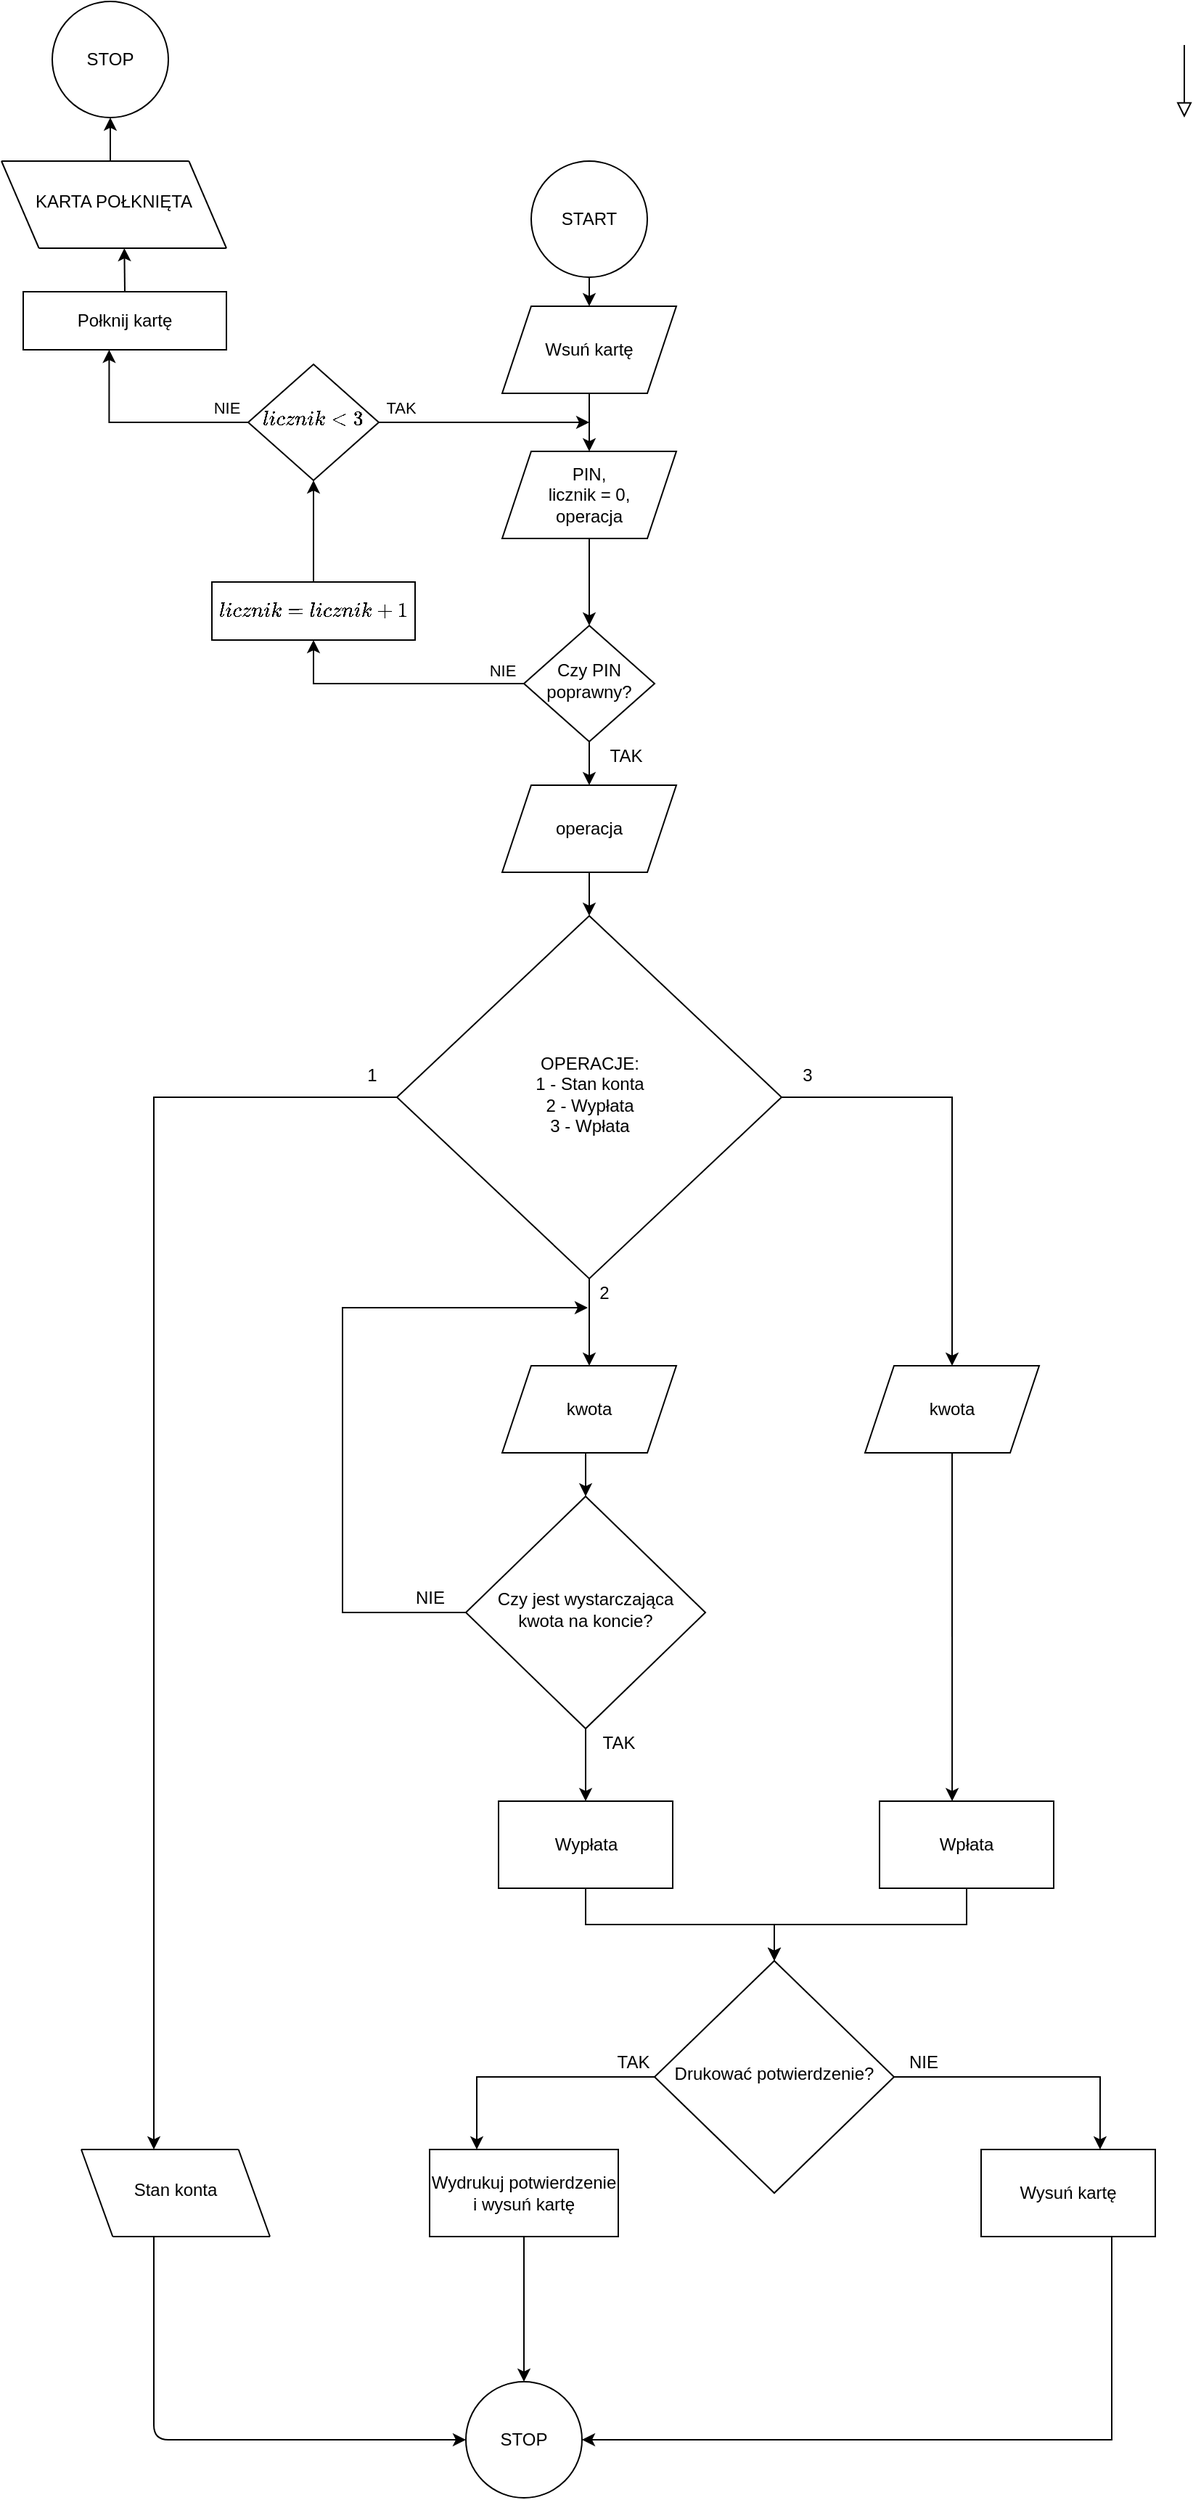 <mxfile version="13.6.2" type="device"><diagram id="UO1Y2RZHnStxMxTwgqJQ" name="Page-1"><mxGraphModel dx="2999" dy="2801" grid="1" gridSize="10" guides="1" tooltips="1" connect="1" arrows="1" fold="1" page="1" pageScale="1" pageWidth="827" pageHeight="1169" math="1" shadow="0"><root><mxCell id="0"/><mxCell id="1" parent="0"/><mxCell id="MSO-Qo9cPVd4WaVFC8CY-1" value="" style="rounded=0;html=1;jettySize=auto;orthogonalLoop=1;fontSize=11;endArrow=block;endFill=0;endSize=8;strokeWidth=1;shadow=0;labelBackgroundColor=none;edgeStyle=orthogonalEdgeStyle;" parent="1" edge="1"><mxGeometry relative="1" as="geometry"><mxPoint x="790" y="10" as="sourcePoint"/><mxPoint x="790" y="60" as="targetPoint"/></mxGeometry></mxCell><mxCell id="MSO-Qo9cPVd4WaVFC8CY-3" value="STOP" style="ellipse;whiteSpace=wrap;html=1;" parent="1" vertex="1"><mxGeometry x="10" y="-20" width="80" height="80" as="geometry"/></mxCell><mxCell id="ggAg9s7hbgKpmedS8Edc-10" style="edgeStyle=orthogonalEdgeStyle;rounded=0;orthogonalLoop=1;jettySize=auto;html=1;exitX=0;exitY=0.5;exitDx=0;exitDy=0;entryX=0.5;entryY=1;entryDx=0;entryDy=0;" edge="1" parent="1" source="MSO-Qo9cPVd4WaVFC8CY-4" target="MSO-Qo9cPVd4WaVFC8CY-5"><mxGeometry relative="1" as="geometry"><mxPoint x="190" y="450" as="targetPoint"/></mxGeometry></mxCell><mxCell id="ggAg9s7hbgKpmedS8Edc-28" value="NIE" style="edgeLabel;html=1;align=center;verticalAlign=middle;resizable=0;points=[];" vertex="1" connectable="0" parent="ggAg9s7hbgKpmedS8Edc-10"><mxGeometry x="0.693" y="-135" relative="1" as="geometry"><mxPoint x="-5" y="-6.67" as="offset"/></mxGeometry></mxCell><mxCell id="ggAg9s7hbgKpmedS8Edc-34" style="edgeStyle=orthogonalEdgeStyle;rounded=0;orthogonalLoop=1;jettySize=auto;html=1;exitX=0.5;exitY=1;exitDx=0;exitDy=0;entryX=0.5;entryY=0;entryDx=0;entryDy=0;" edge="1" parent="1" source="MSO-Qo9cPVd4WaVFC8CY-4" target="ggAg9s7hbgKpmedS8Edc-33"><mxGeometry relative="1" as="geometry"/></mxCell><mxCell id="MSO-Qo9cPVd4WaVFC8CY-4" value="Czy PIN poprawny?" style="rhombus;whiteSpace=wrap;html=1;shadow=0;fontFamily=Helvetica;fontSize=12;align=center;strokeWidth=1;spacing=6;spacingTop=-4;" parent="1" vertex="1"><mxGeometry x="335" y="410" width="90" height="80" as="geometry"/></mxCell><mxCell id="ggAg9s7hbgKpmedS8Edc-15" style="edgeStyle=orthogonalEdgeStyle;rounded=0;orthogonalLoop=1;jettySize=auto;html=1;exitX=0.5;exitY=0;exitDx=0;exitDy=0;entryX=0.5;entryY=1;entryDx=0;entryDy=0;" edge="1" parent="1" source="MSO-Qo9cPVd4WaVFC8CY-5" target="ggAg9s7hbgKpmedS8Edc-11"><mxGeometry relative="1" as="geometry"/></mxCell><mxCell id="MSO-Qo9cPVd4WaVFC8CY-5" value="`licznik = licznik + 1&lt;br&gt;`" style="rounded=0;whiteSpace=wrap;html=1;" parent="1" vertex="1"><mxGeometry x="120" y="380" width="140" height="40" as="geometry"/></mxCell><mxCell id="ggAg9s7hbgKpmedS8Edc-8" style="edgeStyle=orthogonalEdgeStyle;rounded=0;orthogonalLoop=1;jettySize=auto;html=1;exitX=0.5;exitY=1;exitDx=0;exitDy=0;entryX=0.5;entryY=0;entryDx=0;entryDy=0;" edge="1" parent="1" source="MSO-Qo9cPVd4WaVFC8CY-6" target="ggAg9s7hbgKpmedS8Edc-6"><mxGeometry relative="1" as="geometry"/></mxCell><mxCell id="MSO-Qo9cPVd4WaVFC8CY-6" value="Wsuń kartę" style="shape=parallelogram;perimeter=parallelogramPerimeter;whiteSpace=wrap;html=1;fixedSize=1;" parent="1" vertex="1"><mxGeometry x="320" y="190" width="120" height="60" as="geometry"/></mxCell><mxCell id="ggAg9s7hbgKpmedS8Edc-7" style="edgeStyle=orthogonalEdgeStyle;rounded=0;orthogonalLoop=1;jettySize=auto;html=1;exitX=0.5;exitY=1;exitDx=0;exitDy=0;entryX=0.5;entryY=0;entryDx=0;entryDy=0;" edge="1" parent="1" source="ggAg9s7hbgKpmedS8Edc-1" target="MSO-Qo9cPVd4WaVFC8CY-6"><mxGeometry relative="1" as="geometry"/></mxCell><mxCell id="ggAg9s7hbgKpmedS8Edc-1" value="START" style="ellipse;whiteSpace=wrap;html=1;" vertex="1" parent="1"><mxGeometry x="340" y="90" width="80" height="80" as="geometry"/></mxCell><mxCell id="ggAg9s7hbgKpmedS8Edc-36" style="edgeStyle=orthogonalEdgeStyle;rounded=0;orthogonalLoop=1;jettySize=auto;html=1;exitX=0;exitY=0.5;exitDx=0;exitDy=0;" edge="1" parent="1" source="ggAg9s7hbgKpmedS8Edc-5"><mxGeometry relative="1" as="geometry"><mxPoint x="80" y="1460" as="targetPoint"/><Array as="points"><mxPoint x="80" y="735"/></Array></mxGeometry></mxCell><mxCell id="ggAg9s7hbgKpmedS8Edc-43" style="edgeStyle=orthogonalEdgeStyle;rounded=0;orthogonalLoop=1;jettySize=auto;html=1;exitX=0.5;exitY=1;exitDx=0;exitDy=0;entryX=0.5;entryY=0;entryDx=0;entryDy=0;" edge="1" parent="1" source="ggAg9s7hbgKpmedS8Edc-5" target="ggAg9s7hbgKpmedS8Edc-45"><mxGeometry relative="1" as="geometry"><mxPoint x="380" y="910" as="targetPoint"/></mxGeometry></mxCell><mxCell id="ggAg9s7hbgKpmedS8Edc-66" style="edgeStyle=orthogonalEdgeStyle;rounded=0;orthogonalLoop=1;jettySize=auto;html=1;exitX=1;exitY=0.5;exitDx=0;exitDy=0;entryX=0.5;entryY=0;entryDx=0;entryDy=0;" edge="1" parent="1" source="ggAg9s7hbgKpmedS8Edc-5" target="ggAg9s7hbgKpmedS8Edc-65"><mxGeometry relative="1" as="geometry"/></mxCell><mxCell id="ggAg9s7hbgKpmedS8Edc-5" value="OPERACJE:&lt;br&gt;1 - Stan konta&lt;br&gt;2 - Wypłata&lt;br&gt;3 - Wpłata" style="rhombus;whiteSpace=wrap;html=1;shadow=0;fontFamily=Helvetica;fontSize=12;align=center;strokeWidth=1;spacing=6;spacingTop=-4;" vertex="1" parent="1"><mxGeometry x="247.5" y="610" width="265" height="250" as="geometry"/></mxCell><mxCell id="ggAg9s7hbgKpmedS8Edc-9" style="edgeStyle=orthogonalEdgeStyle;rounded=0;orthogonalLoop=1;jettySize=auto;html=1;exitX=0.5;exitY=1;exitDx=0;exitDy=0;entryX=0.5;entryY=0;entryDx=0;entryDy=0;" edge="1" parent="1" source="ggAg9s7hbgKpmedS8Edc-6" target="MSO-Qo9cPVd4WaVFC8CY-4"><mxGeometry relative="1" as="geometry"/></mxCell><mxCell id="ggAg9s7hbgKpmedS8Edc-6" value="PIN,&lt;br&gt;licznik = 0,&lt;br&gt;operacja" style="shape=parallelogram;perimeter=parallelogramPerimeter;whiteSpace=wrap;html=1;fixedSize=1;fontStyle=0" vertex="1" parent="1"><mxGeometry x="320" y="290" width="120" height="60" as="geometry"/></mxCell><mxCell id="ggAg9s7hbgKpmedS8Edc-12" style="edgeStyle=orthogonalEdgeStyle;rounded=0;orthogonalLoop=1;jettySize=auto;html=1;" edge="1" parent="1" source="ggAg9s7hbgKpmedS8Edc-11"><mxGeometry relative="1" as="geometry"><mxPoint x="380" y="270" as="targetPoint"/></mxGeometry></mxCell><mxCell id="ggAg9s7hbgKpmedS8Edc-13" value="TAK" style="edgeLabel;html=1;align=center;verticalAlign=middle;resizable=0;points=[];" vertex="1" connectable="0" parent="ggAg9s7hbgKpmedS8Edc-12"><mxGeometry x="-0.874" y="3" relative="1" as="geometry"><mxPoint x="5.83" y="-7" as="offset"/></mxGeometry></mxCell><mxCell id="ggAg9s7hbgKpmedS8Edc-19" style="edgeStyle=orthogonalEdgeStyle;rounded=0;orthogonalLoop=1;jettySize=auto;html=1;entryX=0.423;entryY=1;entryDx=0;entryDy=0;entryPerimeter=0;" edge="1" parent="1" source="ggAg9s7hbgKpmedS8Edc-11" target="ggAg9s7hbgKpmedS8Edc-18"><mxGeometry relative="1" as="geometry"/></mxCell><mxCell id="ggAg9s7hbgKpmedS8Edc-20" value="NIE" style="edgeLabel;html=1;align=center;verticalAlign=middle;resizable=0;points=[];" vertex="1" connectable="0" parent="ggAg9s7hbgKpmedS8Edc-19"><mxGeometry x="-0.755" y="-2" relative="1" as="geometry"><mxPoint x="2.5" y="-8" as="offset"/></mxGeometry></mxCell><mxCell id="ggAg9s7hbgKpmedS8Edc-11" value="`licznik&amp;lt;3`" style="rhombus;whiteSpace=wrap;html=1;shadow=0;fontFamily=Helvetica;fontSize=12;align=center;strokeWidth=1;spacing=6;spacingTop=-4;" vertex="1" parent="1"><mxGeometry x="145" y="230" width="90" height="80" as="geometry"/></mxCell><mxCell id="ggAg9s7hbgKpmedS8Edc-16" value="STOP" style="ellipse;whiteSpace=wrap;html=1;" vertex="1" parent="1"><mxGeometry x="295" y="1620" width="80" height="80" as="geometry"/></mxCell><mxCell id="ggAg9s7hbgKpmedS8Edc-26" style="edgeStyle=orthogonalEdgeStyle;rounded=0;orthogonalLoop=1;jettySize=auto;html=1;exitX=0.5;exitY=0;exitDx=0;exitDy=0;" edge="1" parent="1" source="ggAg9s7hbgKpmedS8Edc-18"><mxGeometry relative="1" as="geometry"><mxPoint x="59.667" y="150.0" as="targetPoint"/></mxGeometry></mxCell><mxCell id="ggAg9s7hbgKpmedS8Edc-18" value="Połknij kartę" style="rounded=0;whiteSpace=wrap;html=1;" vertex="1" parent="1"><mxGeometry x="-10" y="180" width="140" height="40" as="geometry"/></mxCell><mxCell id="ggAg9s7hbgKpmedS8Edc-21" value="&#10;KARTA POŁKNIĘTA" style="group;fillColor=#ffffff;align=center;" vertex="1" connectable="0" parent="1"><mxGeometry x="-25" y="90" width="155" height="60" as="geometry"/></mxCell><mxCell id="ggAg9s7hbgKpmedS8Edc-22" value="" style="endArrow=none;html=1;" edge="1" parent="ggAg9s7hbgKpmedS8Edc-21"><mxGeometry width="50" height="50" relative="1" as="geometry"><mxPoint x="155" y="60.0" as="sourcePoint"/><mxPoint x="25.833" y="60.0" as="targetPoint"/></mxGeometry></mxCell><mxCell id="ggAg9s7hbgKpmedS8Edc-23" value="" style="endArrow=none;html=1;entryX=0;entryY=1;entryDx=0;entryDy=0;" edge="1" parent="ggAg9s7hbgKpmedS8Edc-21"><mxGeometry width="50" height="50" relative="1" as="geometry"><mxPoint x="155" y="60.0" as="sourcePoint"/><mxPoint x="129.167" as="targetPoint"/></mxGeometry></mxCell><mxCell id="ggAg9s7hbgKpmedS8Edc-24" value="" style="endArrow=none;html=1;entryX=0;entryY=1;entryDx=0;entryDy=0;" edge="1" parent="ggAg9s7hbgKpmedS8Edc-21"><mxGeometry width="50" height="50" relative="1" as="geometry"><mxPoint x="25.833" y="60.0" as="sourcePoint"/><mxPoint as="targetPoint"/></mxGeometry></mxCell><mxCell id="ggAg9s7hbgKpmedS8Edc-25" value="" style="endArrow=none;html=1;" edge="1" parent="ggAg9s7hbgKpmedS8Edc-21"><mxGeometry width="50" height="50" relative="1" as="geometry"><mxPoint x="129.167" as="sourcePoint"/><mxPoint as="targetPoint"/></mxGeometry></mxCell><mxCell id="ggAg9s7hbgKpmedS8Edc-27" value="" style="endArrow=classic;html=1;entryX=0.5;entryY=1;entryDx=0;entryDy=0;" edge="1" parent="1" target="MSO-Qo9cPVd4WaVFC8CY-3"><mxGeometry width="50" height="50" relative="1" as="geometry"><mxPoint x="50" y="90" as="sourcePoint"/><mxPoint x="430" y="190" as="targetPoint"/></mxGeometry></mxCell><mxCell id="ggAg9s7hbgKpmedS8Edc-31" value="TAK" style="text;html=1;align=center;verticalAlign=middle;resizable=0;points=[];autosize=1;" vertex="1" parent="1"><mxGeometry x="385" y="490" width="40" height="20" as="geometry"/></mxCell><mxCell id="ggAg9s7hbgKpmedS8Edc-35" style="edgeStyle=orthogonalEdgeStyle;rounded=0;orthogonalLoop=1;jettySize=auto;html=1;exitX=0.5;exitY=1;exitDx=0;exitDy=0;entryX=0.5;entryY=0;entryDx=0;entryDy=0;" edge="1" parent="1" source="ggAg9s7hbgKpmedS8Edc-33" target="ggAg9s7hbgKpmedS8Edc-5"><mxGeometry relative="1" as="geometry"/></mxCell><mxCell id="ggAg9s7hbgKpmedS8Edc-33" value="operacja" style="shape=parallelogram;perimeter=parallelogramPerimeter;whiteSpace=wrap;html=1;fixedSize=1;fontStyle=0" vertex="1" parent="1"><mxGeometry x="320" y="520" width="120" height="60" as="geometry"/></mxCell><mxCell id="ggAg9s7hbgKpmedS8Edc-37" value="&#10;Stan konta" style="group;fillColor=#ffffff;align=center;" vertex="1" connectable="0" parent="1"><mxGeometry x="30" y="1460" width="130" height="60" as="geometry"/></mxCell><mxCell id="ggAg9s7hbgKpmedS8Edc-38" value="" style="endArrow=none;html=1;" edge="1" parent="ggAg9s7hbgKpmedS8Edc-37"><mxGeometry width="50" height="50" relative="1" as="geometry"><mxPoint x="130" y="60.0" as="sourcePoint"/><mxPoint x="21.667" y="60.0" as="targetPoint"/></mxGeometry></mxCell><mxCell id="ggAg9s7hbgKpmedS8Edc-39" value="" style="endArrow=none;html=1;entryX=0;entryY=1;entryDx=0;entryDy=0;" edge="1" parent="ggAg9s7hbgKpmedS8Edc-37"><mxGeometry width="50" height="50" relative="1" as="geometry"><mxPoint x="130" y="60.0" as="sourcePoint"/><mxPoint x="108.333" as="targetPoint"/></mxGeometry></mxCell><mxCell id="ggAg9s7hbgKpmedS8Edc-40" value="" style="endArrow=none;html=1;entryX=0;entryY=1;entryDx=0;entryDy=0;" edge="1" parent="ggAg9s7hbgKpmedS8Edc-37"><mxGeometry width="50" height="50" relative="1" as="geometry"><mxPoint x="21.667" y="60.0" as="sourcePoint"/><mxPoint as="targetPoint"/></mxGeometry></mxCell><mxCell id="ggAg9s7hbgKpmedS8Edc-41" value="" style="endArrow=none;html=1;" edge="1" parent="ggAg9s7hbgKpmedS8Edc-37"><mxGeometry width="50" height="50" relative="1" as="geometry"><mxPoint x="108.333" as="sourcePoint"/><mxPoint as="targetPoint"/></mxGeometry></mxCell><mxCell id="ggAg9s7hbgKpmedS8Edc-42" value="1" style="text;html=1;align=center;verticalAlign=middle;resizable=0;points=[];autosize=1;" vertex="1" parent="1"><mxGeometry x="220" y="710" width="20" height="20" as="geometry"/></mxCell><mxCell id="ggAg9s7hbgKpmedS8Edc-44" value="2" style="text;html=1;align=center;verticalAlign=middle;resizable=0;points=[];autosize=1;" vertex="1" parent="1"><mxGeometry x="380" y="860" width="20" height="20" as="geometry"/></mxCell><mxCell id="ggAg9s7hbgKpmedS8Edc-47" style="edgeStyle=orthogonalEdgeStyle;rounded=0;orthogonalLoop=1;jettySize=auto;html=1;exitX=0.5;exitY=1;exitDx=0;exitDy=0;entryX=0.5;entryY=0;entryDx=0;entryDy=0;" edge="1" parent="1" source="ggAg9s7hbgKpmedS8Edc-45" target="ggAg9s7hbgKpmedS8Edc-46"><mxGeometry relative="1" as="geometry"/></mxCell><mxCell id="ggAg9s7hbgKpmedS8Edc-45" value="kwota" style="shape=parallelogram;perimeter=parallelogramPerimeter;whiteSpace=wrap;html=1;fixedSize=1;fontStyle=0" vertex="1" parent="1"><mxGeometry x="320" y="920" width="120" height="60" as="geometry"/></mxCell><mxCell id="ggAg9s7hbgKpmedS8Edc-48" style="edgeStyle=orthogonalEdgeStyle;rounded=0;orthogonalLoop=1;jettySize=auto;html=1;entryX=-0.05;entryY=1;entryDx=0;entryDy=0;entryPerimeter=0;" edge="1" parent="1" source="ggAg9s7hbgKpmedS8Edc-46" target="ggAg9s7hbgKpmedS8Edc-44"><mxGeometry relative="1" as="geometry"><mxPoint x="230" y="880" as="targetPoint"/><Array as="points"><mxPoint x="210" y="1090"/><mxPoint x="210" y="880"/></Array></mxGeometry></mxCell><mxCell id="ggAg9s7hbgKpmedS8Edc-50" style="edgeStyle=orthogonalEdgeStyle;rounded=0;orthogonalLoop=1;jettySize=auto;html=1;exitX=0.5;exitY=1;exitDx=0;exitDy=0;entryX=0.5;entryY=0;entryDx=0;entryDy=0;" edge="1" parent="1" source="ggAg9s7hbgKpmedS8Edc-46" target="ggAg9s7hbgKpmedS8Edc-57"><mxGeometry relative="1" as="geometry"><mxPoint x="378" y="1220" as="targetPoint"/></mxGeometry></mxCell><mxCell id="ggAg9s7hbgKpmedS8Edc-46" value="Czy jest wystarczająca kwota na koncie?" style="rhombus;whiteSpace=wrap;html=1;shadow=0;fontFamily=Helvetica;fontSize=12;align=center;strokeWidth=1;spacing=6;spacingTop=-4;" vertex="1" parent="1"><mxGeometry x="295" y="1010" width="165" height="160" as="geometry"/></mxCell><mxCell id="ggAg9s7hbgKpmedS8Edc-49" value="NIE" style="text;html=1;align=center;verticalAlign=middle;resizable=0;points=[];autosize=1;" vertex="1" parent="1"><mxGeometry x="250" y="1070" width="40" height="20" as="geometry"/></mxCell><mxCell id="ggAg9s7hbgKpmedS8Edc-51" value="TAK" style="text;html=1;align=center;verticalAlign=middle;resizable=0;points=[];autosize=1;" vertex="1" parent="1"><mxGeometry x="380" y="1170" width="40" height="20" as="geometry"/></mxCell><mxCell id="ggAg9s7hbgKpmedS8Edc-71" style="edgeStyle=orthogonalEdgeStyle;rounded=0;orthogonalLoop=1;jettySize=auto;html=1;" edge="1" parent="1" source="ggAg9s7hbgKpmedS8Edc-57" target="ggAg9s7hbgKpmedS8Edc-70"><mxGeometry relative="1" as="geometry"/></mxCell><mxCell id="ggAg9s7hbgKpmedS8Edc-57" value="Wypłata" style="rounded=0;whiteSpace=wrap;html=1;" vertex="1" parent="1"><mxGeometry x="317.5" y="1220" width="120" height="60" as="geometry"/></mxCell><mxCell id="ggAg9s7hbgKpmedS8Edc-69" style="edgeStyle=orthogonalEdgeStyle;rounded=0;orthogonalLoop=1;jettySize=auto;html=1;exitX=0.5;exitY=1;exitDx=0;exitDy=0;entryX=0.417;entryY=0;entryDx=0;entryDy=0;entryPerimeter=0;" edge="1" parent="1" source="ggAg9s7hbgKpmedS8Edc-65" target="ggAg9s7hbgKpmedS8Edc-68"><mxGeometry relative="1" as="geometry"/></mxCell><mxCell id="ggAg9s7hbgKpmedS8Edc-65" value="kwota" style="shape=parallelogram;perimeter=parallelogramPerimeter;whiteSpace=wrap;html=1;fixedSize=1;fontStyle=0" vertex="1" parent="1"><mxGeometry x="570" y="920" width="120" height="60" as="geometry"/></mxCell><mxCell id="ggAg9s7hbgKpmedS8Edc-67" value="3" style="text;html=1;align=center;verticalAlign=middle;resizable=0;points=[];autosize=1;" vertex="1" parent="1"><mxGeometry x="520" y="710" width="20" height="20" as="geometry"/></mxCell><mxCell id="ggAg9s7hbgKpmedS8Edc-73" style="edgeStyle=orthogonalEdgeStyle;rounded=0;orthogonalLoop=1;jettySize=auto;html=1;entryX=0.5;entryY=0;entryDx=0;entryDy=0;" edge="1" parent="1" source="ggAg9s7hbgKpmedS8Edc-68" target="ggAg9s7hbgKpmedS8Edc-70"><mxGeometry relative="1" as="geometry"/></mxCell><mxCell id="ggAg9s7hbgKpmedS8Edc-68" value="Wpłata" style="rounded=0;whiteSpace=wrap;html=1;" vertex="1" parent="1"><mxGeometry x="580" y="1220" width="120" height="60" as="geometry"/></mxCell><mxCell id="ggAg9s7hbgKpmedS8Edc-74" style="edgeStyle=orthogonalEdgeStyle;rounded=0;orthogonalLoop=1;jettySize=auto;html=1;entryX=0.683;entryY=0;entryDx=0;entryDy=0;entryPerimeter=0;" edge="1" parent="1" source="ggAg9s7hbgKpmedS8Edc-70" target="ggAg9s7hbgKpmedS8Edc-76"><mxGeometry relative="1" as="geometry"><mxPoint x="710" y="1440" as="targetPoint"/></mxGeometry></mxCell><mxCell id="ggAg9s7hbgKpmedS8Edc-78" style="edgeStyle=orthogonalEdgeStyle;rounded=0;orthogonalLoop=1;jettySize=auto;html=1;entryX=0.25;entryY=0;entryDx=0;entryDy=0;" edge="1" parent="1" source="ggAg9s7hbgKpmedS8Edc-70" target="ggAg9s7hbgKpmedS8Edc-77"><mxGeometry relative="1" as="geometry"/></mxCell><mxCell id="ggAg9s7hbgKpmedS8Edc-70" value="Drukować potwierdzenie?" style="rhombus;whiteSpace=wrap;html=1;shadow=0;fontFamily=Helvetica;fontSize=12;align=center;strokeWidth=1;spacing=6;spacingTop=-4;" vertex="1" parent="1"><mxGeometry x="425" y="1330" width="165" height="160" as="geometry"/></mxCell><mxCell id="ggAg9s7hbgKpmedS8Edc-75" value="NIE" style="text;html=1;align=center;verticalAlign=middle;resizable=0;points=[];autosize=1;" vertex="1" parent="1"><mxGeometry x="590" y="1390" width="40" height="20" as="geometry"/></mxCell><mxCell id="ggAg9s7hbgKpmedS8Edc-83" style="edgeStyle=orthogonalEdgeStyle;rounded=0;orthogonalLoop=1;jettySize=auto;html=1;exitX=0.75;exitY=1;exitDx=0;exitDy=0;entryX=1;entryY=0.5;entryDx=0;entryDy=0;" edge="1" parent="1" source="ggAg9s7hbgKpmedS8Edc-76" target="ggAg9s7hbgKpmedS8Edc-16"><mxGeometry relative="1" as="geometry"/></mxCell><mxCell id="ggAg9s7hbgKpmedS8Edc-76" value="Wysuń kartę" style="rounded=0;whiteSpace=wrap;html=1;" vertex="1" parent="1"><mxGeometry x="650" y="1460" width="120" height="60" as="geometry"/></mxCell><mxCell id="ggAg9s7hbgKpmedS8Edc-82" style="edgeStyle=orthogonalEdgeStyle;rounded=0;orthogonalLoop=1;jettySize=auto;html=1;exitX=0.5;exitY=1;exitDx=0;exitDy=0;entryX=0.5;entryY=0;entryDx=0;entryDy=0;" edge="1" parent="1" source="ggAg9s7hbgKpmedS8Edc-77" target="ggAg9s7hbgKpmedS8Edc-16"><mxGeometry relative="1" as="geometry"/></mxCell><mxCell id="ggAg9s7hbgKpmedS8Edc-77" value="Wydrukuj potwierdzenie i wysuń kartę" style="rounded=0;whiteSpace=wrap;html=1;" vertex="1" parent="1"><mxGeometry x="270" y="1460" width="130" height="60" as="geometry"/></mxCell><mxCell id="ggAg9s7hbgKpmedS8Edc-80" value="TAK" style="text;html=1;align=center;verticalAlign=middle;resizable=0;points=[];autosize=1;" vertex="1" parent="1"><mxGeometry x="390" y="1390" width="40" height="20" as="geometry"/></mxCell><mxCell id="ggAg9s7hbgKpmedS8Edc-81" value="" style="endArrow=classic;html=1;entryX=0;entryY=0.5;entryDx=0;entryDy=0;" edge="1" parent="1" target="ggAg9s7hbgKpmedS8Edc-16"><mxGeometry width="50" height="50" relative="1" as="geometry"><mxPoint x="80" y="1520" as="sourcePoint"/><mxPoint x="560" y="1420" as="targetPoint"/><Array as="points"><mxPoint x="80" y="1660"/></Array></mxGeometry></mxCell></root></mxGraphModel></diagram></mxfile>